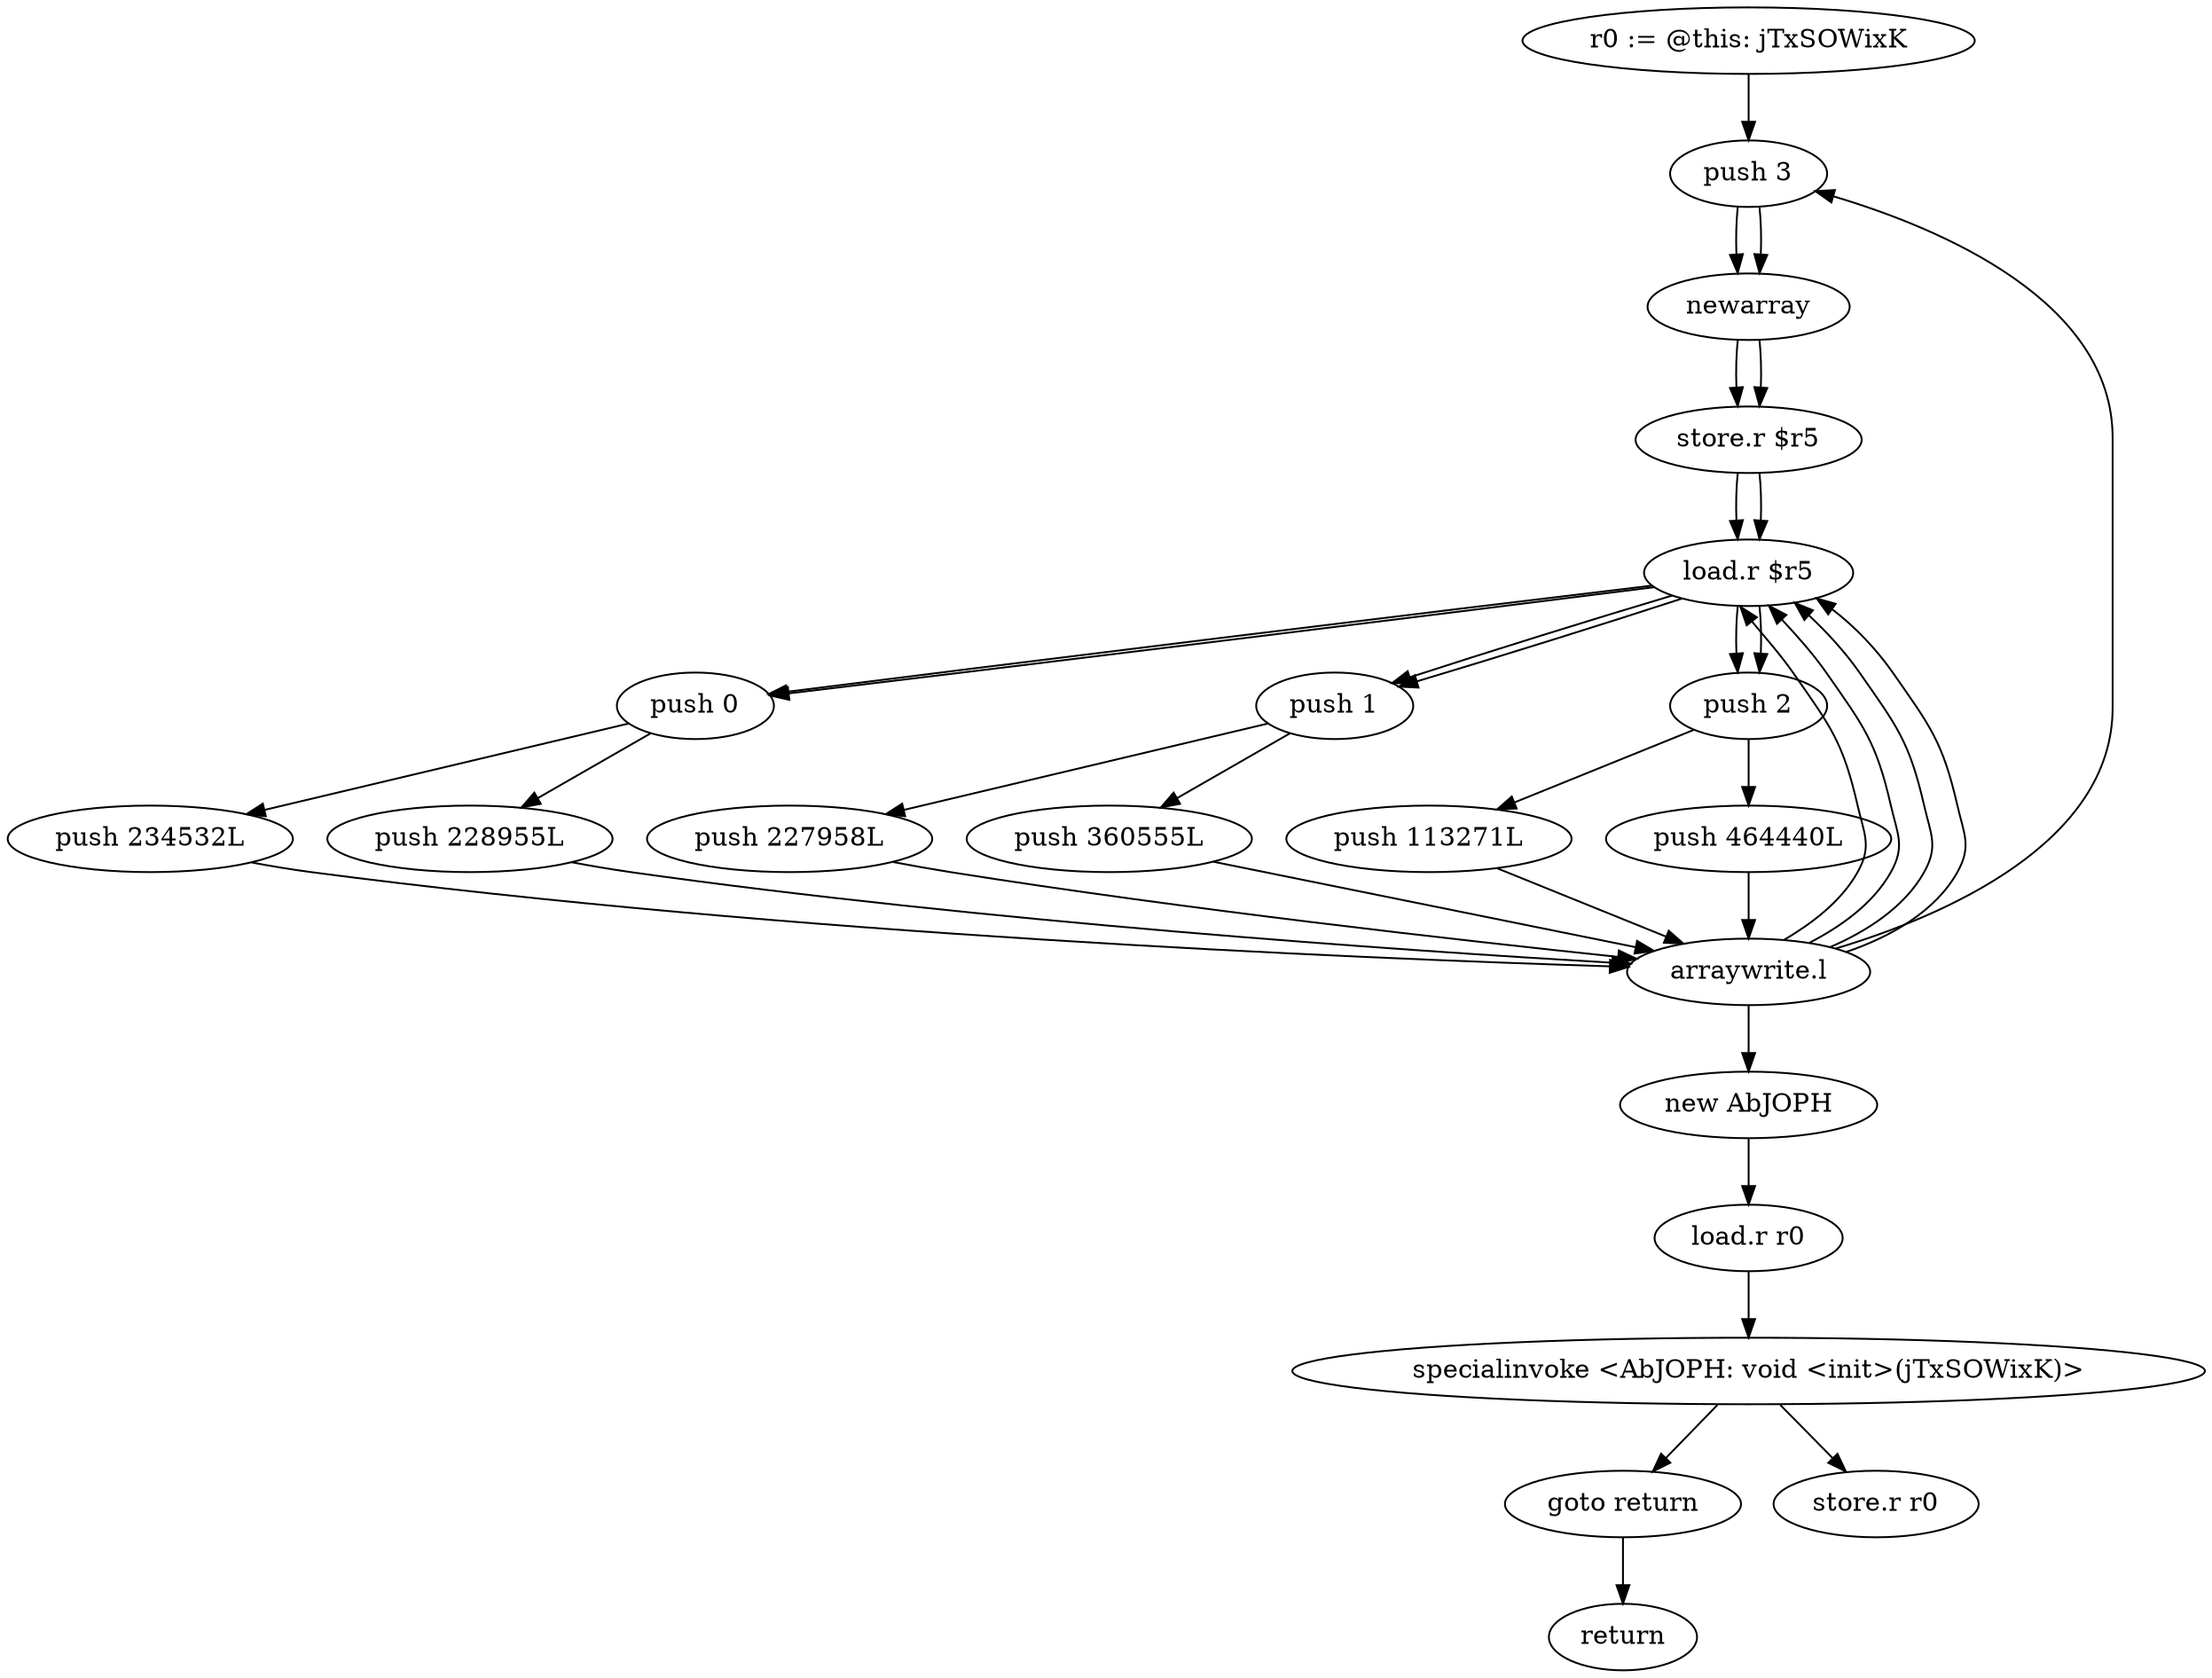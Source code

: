 digraph "" {
    "r0 := @this: jTxSOWixK"
    "push 3"
    "r0 := @this: jTxSOWixK"->"push 3";
    "newarray"
    "push 3"->"newarray";
    "store.r $r5"
    "newarray"->"store.r $r5";
    "load.r $r5"
    "store.r $r5"->"load.r $r5";
    "push 0"
    "load.r $r5"->"push 0";
    "push 234532L"
    "push 0"->"push 234532L";
    "arraywrite.l"
    "push 234532L"->"arraywrite.l";
    "arraywrite.l"->"load.r $r5";
    "push 1"
    "load.r $r5"->"push 1";
    "push 227958L"
    "push 1"->"push 227958L";
    "push 227958L"->"arraywrite.l";
    "arraywrite.l"->"load.r $r5";
    "push 2"
    "load.r $r5"->"push 2";
    "push 113271L"
    "push 2"->"push 113271L";
    "push 113271L"->"arraywrite.l";
    "arraywrite.l"->"push 3";
    "push 3"->"newarray";
    "newarray"->"store.r $r5";
    "store.r $r5"->"load.r $r5";
    "load.r $r5"->"push 0";
    "push 228955L"
    "push 0"->"push 228955L";
    "push 228955L"->"arraywrite.l";
    "arraywrite.l"->"load.r $r5";
    "load.r $r5"->"push 1";
    "push 360555L"
    "push 1"->"push 360555L";
    "push 360555L"->"arraywrite.l";
    "arraywrite.l"->"load.r $r5";
    "load.r $r5"->"push 2";
    "push 464440L"
    "push 2"->"push 464440L";
    "push 464440L"->"arraywrite.l";
    "new AbJOPH"
    "arraywrite.l"->"new AbJOPH";
    "load.r r0"
    "new AbJOPH"->"load.r r0";
    "specialinvoke <AbJOPH: void <init>(jTxSOWixK)>"
    "load.r r0"->"specialinvoke <AbJOPH: void <init>(jTxSOWixK)>";
    "goto return"
    "specialinvoke <AbJOPH: void <init>(jTxSOWixK)>"->"goto return";
    "return"
    "goto return"->"return";
    "store.r r0"
    "specialinvoke <AbJOPH: void <init>(jTxSOWixK)>"->"store.r r0";
}
